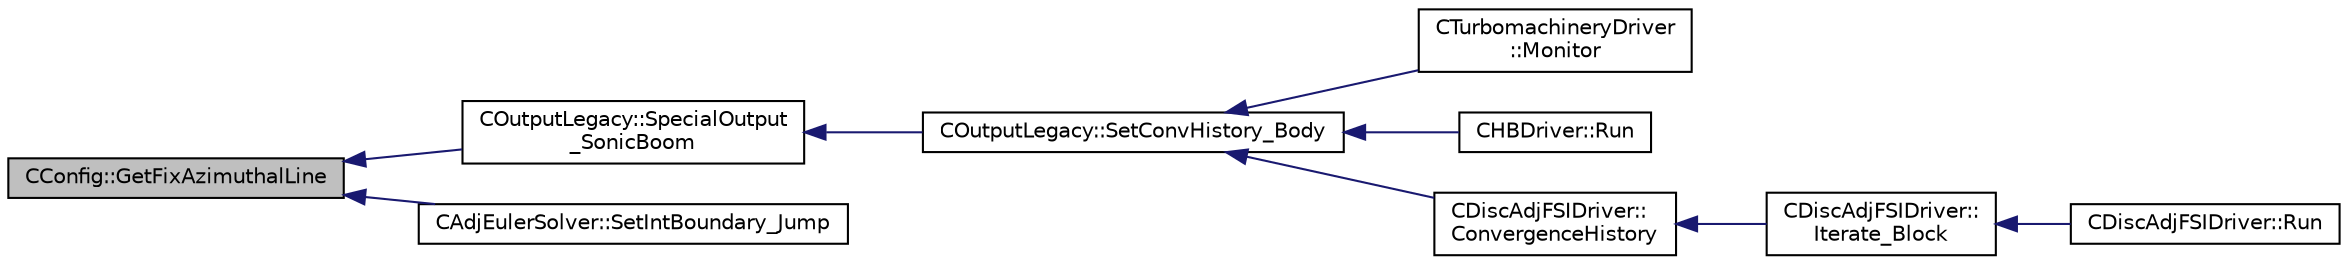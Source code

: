 digraph "CConfig::GetFixAzimuthalLine"
{
  edge [fontname="Helvetica",fontsize="10",labelfontname="Helvetica",labelfontsize="10"];
  node [fontname="Helvetica",fontsize="10",shape=record];
  rankdir="LR";
  Node3214 [label="CConfig::GetFixAzimuthalLine",height=0.2,width=0.4,color="black", fillcolor="grey75", style="filled", fontcolor="black"];
  Node3214 -> Node3215 [dir="back",color="midnightblue",fontsize="10",style="solid",fontname="Helvetica"];
  Node3215 [label="COutputLegacy::SpecialOutput\l_SonicBoom",height=0.2,width=0.4,color="black", fillcolor="white", style="filled",URL="$class_c_output_legacy.html#a7715a86b070f2dcadd358250e470dac2",tooltip="Writes equivalent area. "];
  Node3215 -> Node3216 [dir="back",color="midnightblue",fontsize="10",style="solid",fontname="Helvetica"];
  Node3216 [label="COutputLegacy::SetConvHistory_Body",height=0.2,width=0.4,color="black", fillcolor="white", style="filled",URL="$class_c_output_legacy.html#a217cc0d778a3828499189a9debee47c6",tooltip="Write the history file and the convergence on the screen for serial computations. ..."];
  Node3216 -> Node3217 [dir="back",color="midnightblue",fontsize="10",style="solid",fontname="Helvetica"];
  Node3217 [label="CTurbomachineryDriver\l::Monitor",height=0.2,width=0.4,color="black", fillcolor="white", style="filled",URL="$class_c_turbomachinery_driver.html#a41d7b50bbacef68eb5436293ebb2da4f",tooltip="Monitor the computation. "];
  Node3216 -> Node3218 [dir="back",color="midnightblue",fontsize="10",style="solid",fontname="Helvetica"];
  Node3218 [label="CHBDriver::Run",height=0.2,width=0.4,color="black", fillcolor="white", style="filled",URL="$class_c_h_b_driver.html#a98c0448a8e0404845ee54e25b62eaea9",tooltip="Run a single iteration of a Harmonic Balance problem. "];
  Node3216 -> Node3219 [dir="back",color="midnightblue",fontsize="10",style="solid",fontname="Helvetica"];
  Node3219 [label="CDiscAdjFSIDriver::\lConvergenceHistory",height=0.2,width=0.4,color="black", fillcolor="white", style="filled",URL="$class_c_disc_adj_f_s_i_driver.html#a139dfa2442613879f2b15f28a09c2bd5",tooltip="Output the convergence history. "];
  Node3219 -> Node3220 [dir="back",color="midnightblue",fontsize="10",style="solid",fontname="Helvetica"];
  Node3220 [label="CDiscAdjFSIDriver::\lIterate_Block",height=0.2,width=0.4,color="black", fillcolor="white", style="filled",URL="$class_c_disc_adj_f_s_i_driver.html#a84949f139fa795b7d34d6ff77e82eb5c",tooltip="Iterate a certain block for adjoint FSI - may be the whole set of variables or independent and subite..."];
  Node3220 -> Node3221 [dir="back",color="midnightblue",fontsize="10",style="solid",fontname="Helvetica"];
  Node3221 [label="CDiscAdjFSIDriver::Run",height=0.2,width=0.4,color="black", fillcolor="white", style="filled",URL="$class_c_disc_adj_f_s_i_driver.html#a2e965d6e9c4dcfc296077cae225cab21",tooltip="Run a Discrete Adjoint iteration for the FSI problem. "];
  Node3214 -> Node3222 [dir="back",color="midnightblue",fontsize="10",style="solid",fontname="Helvetica"];
  Node3222 [label="CAdjEulerSolver::SetIntBoundary_Jump",height=0.2,width=0.4,color="black", fillcolor="white", style="filled",URL="$class_c_adj_euler_solver.html#ab53f11b1472261d979780ca69dcc2a63",tooltip="Compute the jump for the interior boundary problem. "];
}
